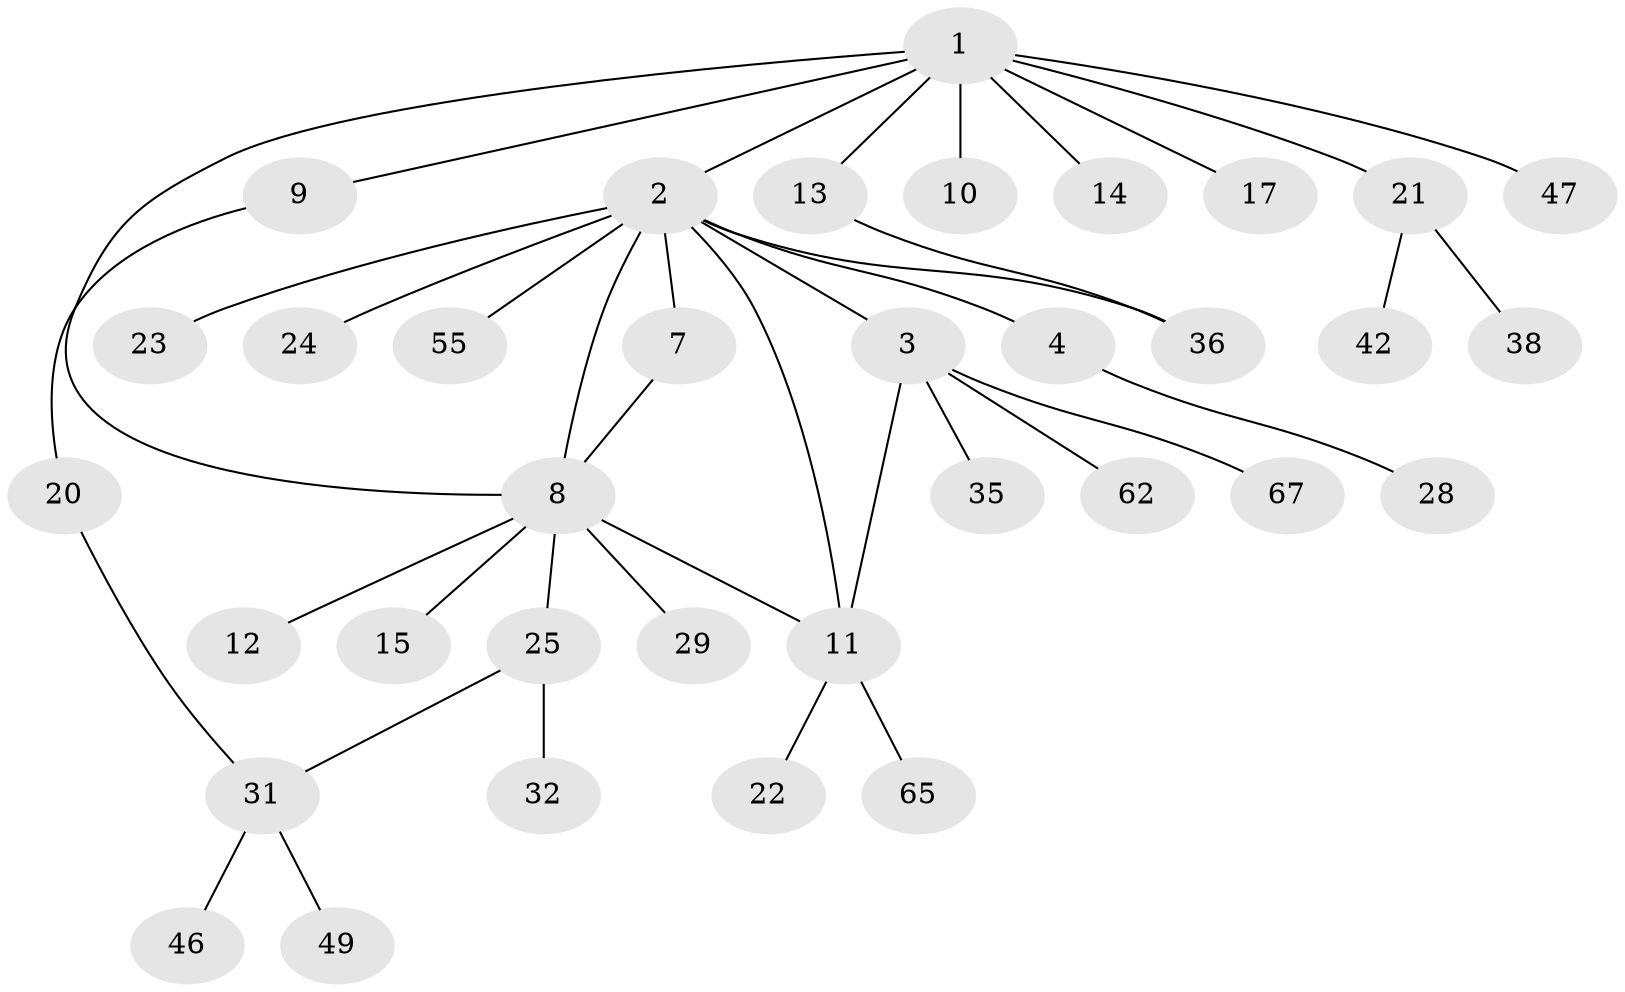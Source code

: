 // original degree distribution, {10: 0.014084507042253521, 11: 0.014084507042253521, 5: 0.056338028169014086, 2: 0.16901408450704225, 1: 0.6056338028169014, 3: 0.056338028169014086, 7: 0.028169014084507043, 4: 0.04225352112676056, 6: 0.014084507042253521}
// Generated by graph-tools (version 1.1) at 2025/14/03/09/25 04:14:38]
// undirected, 35 vertices, 40 edges
graph export_dot {
graph [start="1"]
  node [color=gray90,style=filled];
  1 [super="+5+6"];
  2 [super="+33"];
  3;
  4;
  7 [super="+64"];
  8 [super="+40+19+16+57"];
  9;
  10;
  11 [super="+18+44"];
  12;
  13 [super="+59+54+43"];
  14;
  15;
  17;
  20 [super="+27+52"];
  21 [super="+37+70"];
  22 [super="+60+30"];
  23;
  24 [super="+53"];
  25 [super="+45+51+63+26"];
  28;
  29;
  31 [super="+41"];
  32;
  35;
  36;
  38;
  42;
  46;
  47;
  49;
  55;
  62;
  65;
  67;
  1 -- 2;
  1 -- 9;
  1 -- 10;
  1 -- 13;
  1 -- 14;
  1 -- 21;
  1 -- 47;
  1 -- 8;
  1 -- 17;
  2 -- 3;
  2 -- 4;
  2 -- 7;
  2 -- 8;
  2 -- 23;
  2 -- 24;
  2 -- 36;
  2 -- 55;
  2 -- 11;
  3 -- 11;
  3 -- 35;
  3 -- 62;
  3 -- 67;
  4 -- 28;
  7 -- 8;
  8 -- 12;
  8 -- 15;
  8 -- 25;
  8 -- 11;
  8 -- 29;
  9 -- 20;
  11 -- 22;
  11 -- 65;
  13 -- 36;
  20 -- 31;
  21 -- 42;
  21 -- 38;
  25 -- 31;
  25 -- 32;
  31 -- 46;
  31 -- 49;
}
